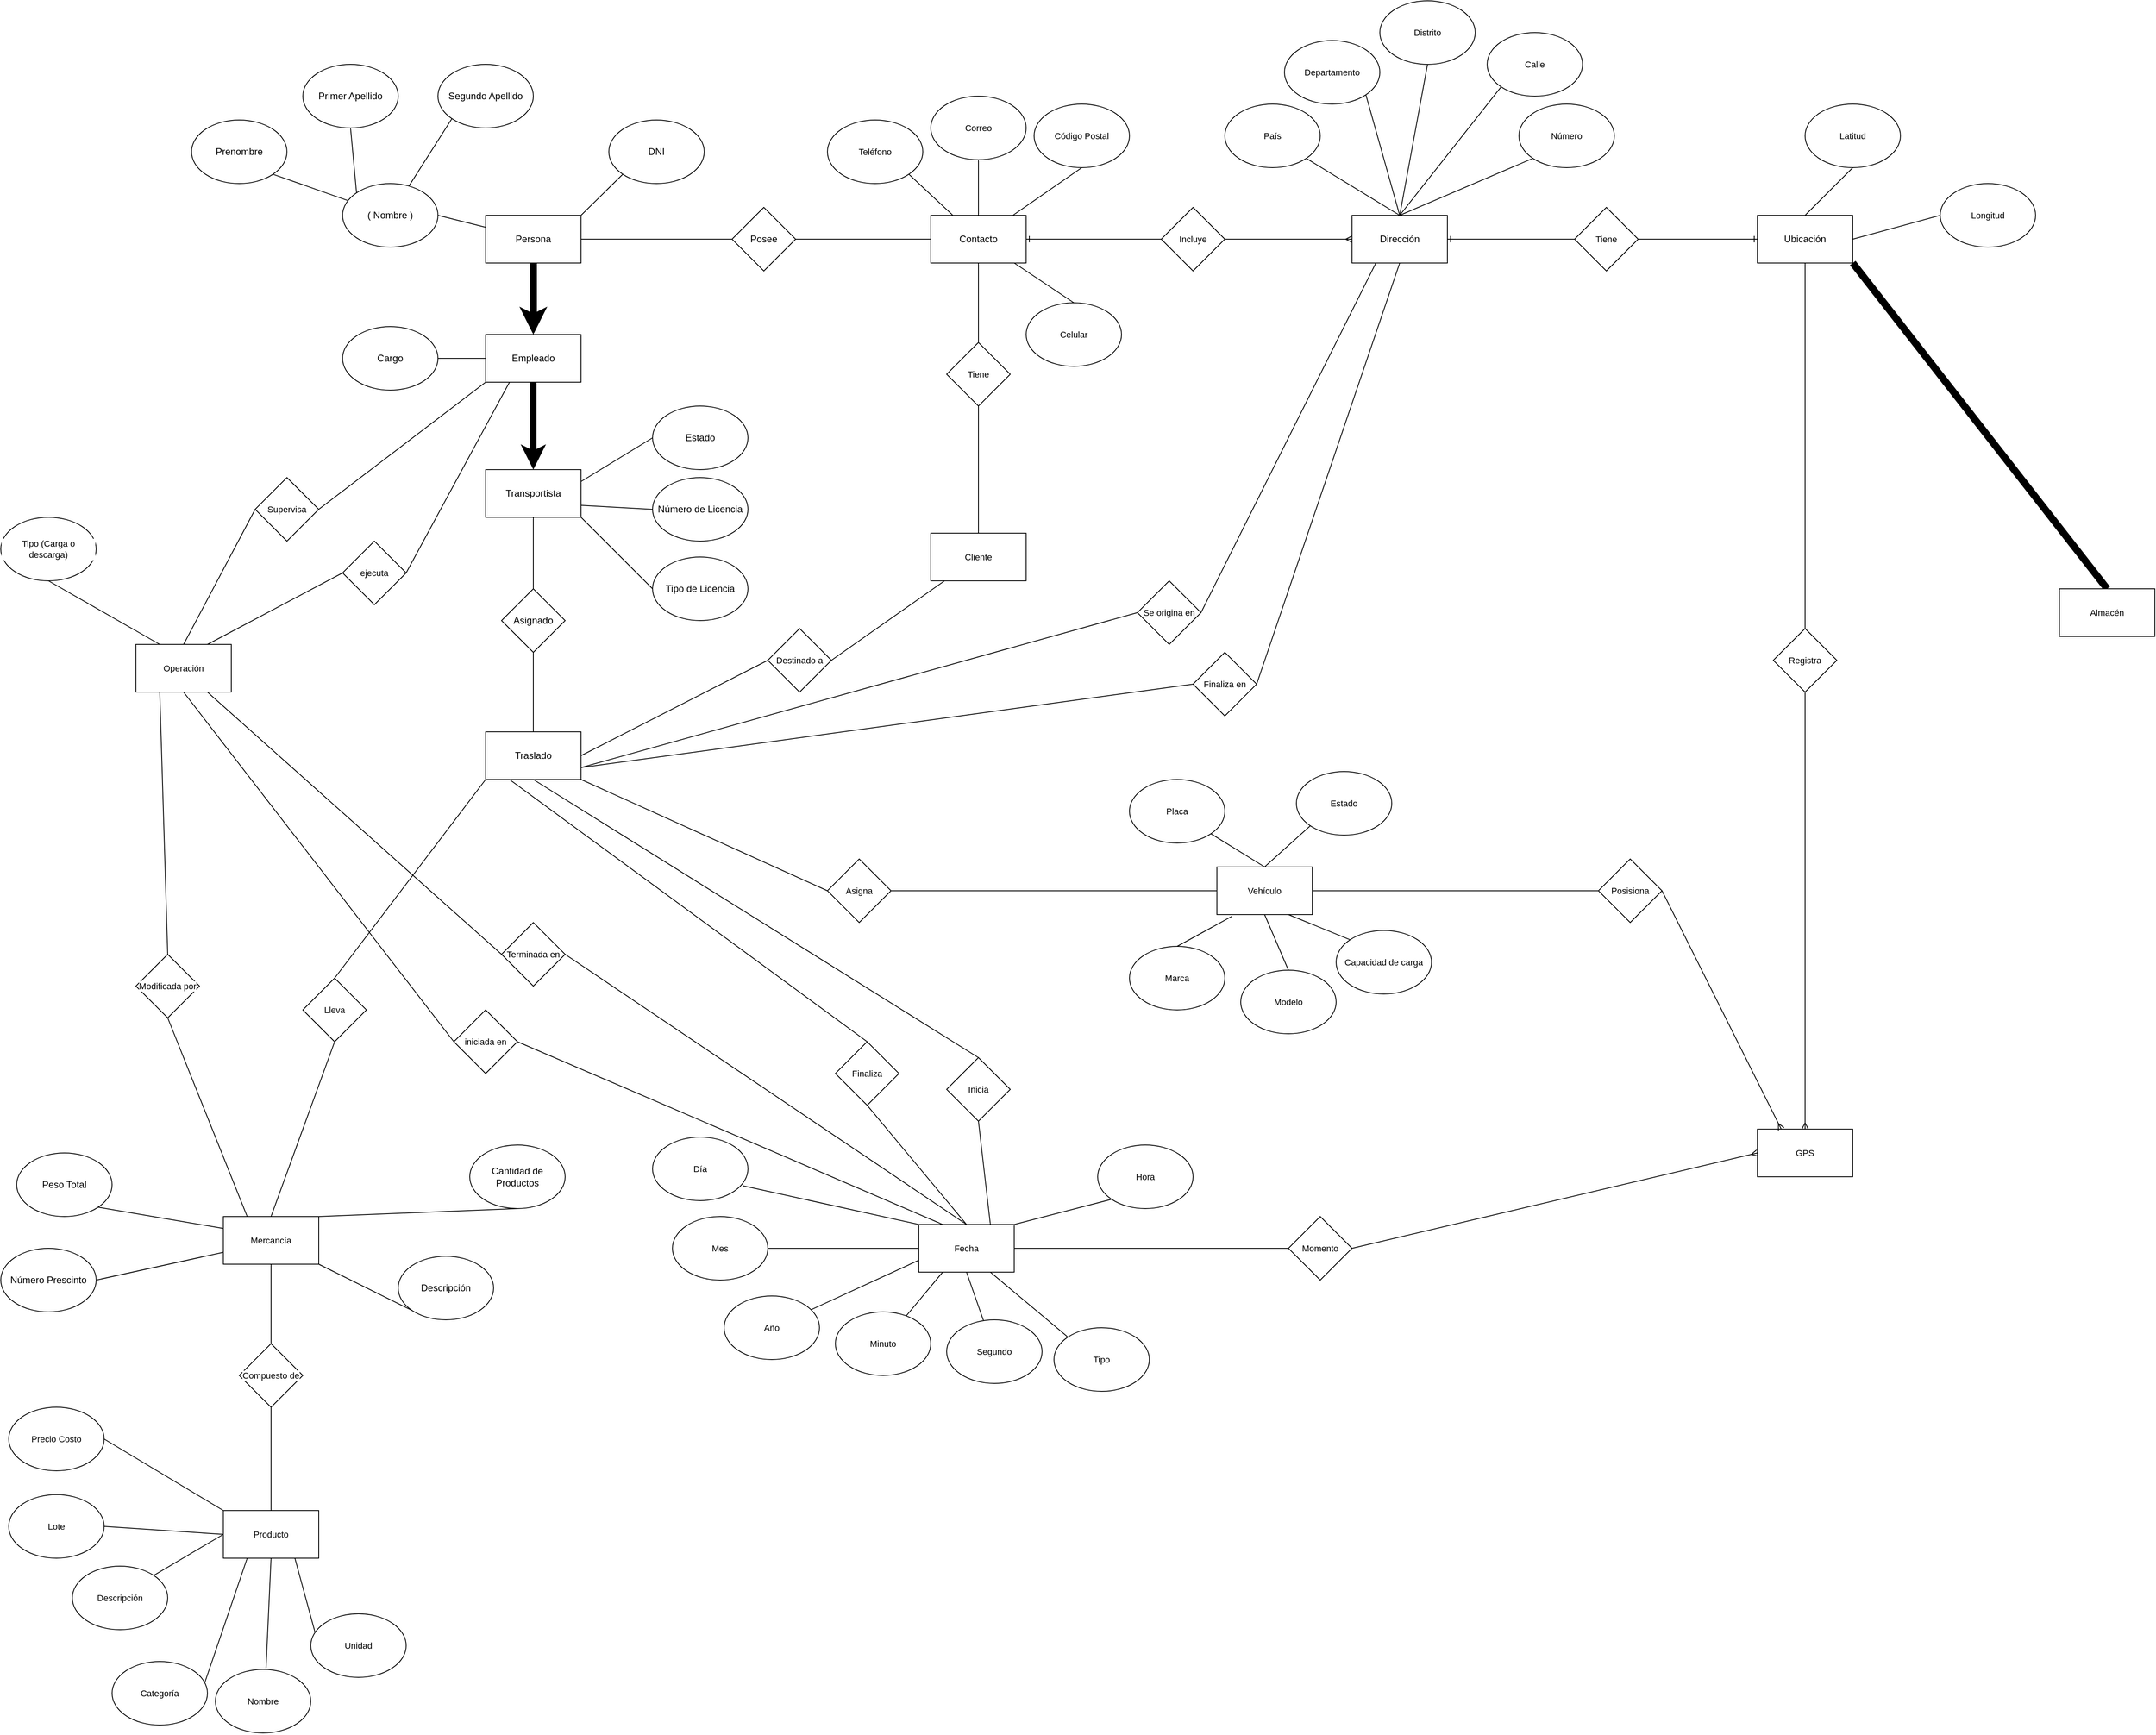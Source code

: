 <mxfile version="24.2.5" type="github">
  <diagram id="R2lEEEUBdFMjLlhIrx00" name="Page-1">
    <mxGraphModel dx="3183" dy="2551" grid="1" gridSize="10" guides="1" tooltips="1" connect="1" arrows="1" fold="1" page="1" pageScale="1" pageWidth="850" pageHeight="1100" math="0" shadow="0" extFonts="Permanent Marker^https://fonts.googleapis.com/css?family=Permanent+Marker">
      <root>
        <mxCell id="0" />
        <mxCell id="1" parent="0" />
        <mxCell id="WpR4HrJ7JRZAoJs09nRu-18" style="edgeStyle=none;rounded=0;orthogonalLoop=1;jettySize=auto;html=1;exitX=0.5;exitY=1;exitDx=0;exitDy=0;strokeWidth=9;" parent="1" source="WpR4HrJ7JRZAoJs09nRu-1" target="WpR4HrJ7JRZAoJs09nRu-7" edge="1">
          <mxGeometry relative="1" as="geometry" />
        </mxCell>
        <mxCell id="WpR4HrJ7JRZAoJs09nRu-35" style="edgeStyle=none;rounded=0;orthogonalLoop=1;jettySize=auto;html=1;exitX=1;exitY=0.5;exitDx=0;exitDy=0;entryX=0;entryY=0.5;entryDx=0;entryDy=0;strokeColor=default;align=center;verticalAlign=middle;fontFamily=Helvetica;fontSize=11;fontColor=default;labelBackgroundColor=default;endArrow=none;endFill=0;" parent="1" source="WpR4HrJ7JRZAoJs09nRu-1" target="WpR4HrJ7JRZAoJs09nRu-34" edge="1">
          <mxGeometry relative="1" as="geometry" />
        </mxCell>
        <mxCell id="WpR4HrJ7JRZAoJs09nRu-1" value="Persona" style="rounded=0;whiteSpace=wrap;html=1;" parent="1" vertex="1">
          <mxGeometry x="270" y="80" width="120" height="60" as="geometry" />
        </mxCell>
        <mxCell id="WpR4HrJ7JRZAoJs09nRu-38" style="edgeStyle=none;rounded=0;orthogonalLoop=1;jettySize=auto;html=1;exitX=1;exitY=0.5;exitDx=0;exitDy=0;entryX=0;entryY=0.5;entryDx=0;entryDy=0;strokeColor=default;align=center;verticalAlign=middle;fontFamily=Helvetica;fontSize=11;fontColor=default;labelBackgroundColor=default;endArrow=none;endFill=0;startArrow=ERone;startFill=0;" parent="1" source="WpR4HrJ7JRZAoJs09nRu-3" target="WpR4HrJ7JRZAoJs09nRu-37" edge="1">
          <mxGeometry relative="1" as="geometry" />
        </mxCell>
        <mxCell id="WpR4HrJ7JRZAoJs09nRu-3" value="Contacto" style="rounded=0;whiteSpace=wrap;html=1;" parent="1" vertex="1">
          <mxGeometry x="830" y="80" width="120" height="60" as="geometry" />
        </mxCell>
        <mxCell id="WpR4HrJ7JRZAoJs09nRu-59" style="edgeStyle=none;rounded=0;orthogonalLoop=1;jettySize=auto;html=1;exitX=1;exitY=0.5;exitDx=0;exitDy=0;entryX=0;entryY=0.5;entryDx=0;entryDy=0;strokeColor=default;align=center;verticalAlign=middle;fontFamily=Helvetica;fontSize=11;fontColor=default;labelBackgroundColor=default;endArrow=none;endFill=0;startArrow=ERone;startFill=0;" parent="1" source="WpR4HrJ7JRZAoJs09nRu-4" target="WpR4HrJ7JRZAoJs09nRu-58" edge="1">
          <mxGeometry relative="1" as="geometry" />
        </mxCell>
        <mxCell id="WpR4HrJ7JRZAoJs09nRu-4" value="Dirección" style="rounded=0;whiteSpace=wrap;html=1;" parent="1" vertex="1">
          <mxGeometry x="1360" y="80" width="120" height="60" as="geometry" />
        </mxCell>
        <mxCell id="FY_X2xGory58CLV302vH-114" style="edgeStyle=none;rounded=0;orthogonalLoop=1;jettySize=auto;html=1;exitX=1;exitY=1;exitDx=0;exitDy=0;entryX=0.5;entryY=0;entryDx=0;entryDy=0;strokeColor=default;align=center;verticalAlign=middle;fontFamily=Helvetica;fontSize=11;fontColor=default;labelBackgroundColor=default;endArrow=none;endFill=0;strokeWidth=9;" edge="1" parent="1" source="WpR4HrJ7JRZAoJs09nRu-5" target="FY_X2xGory58CLV302vH-113">
          <mxGeometry relative="1" as="geometry" />
        </mxCell>
        <mxCell id="WpR4HrJ7JRZAoJs09nRu-5" value="Ubicación" style="rounded=0;whiteSpace=wrap;html=1;" parent="1" vertex="1">
          <mxGeometry x="1870" y="80" width="120" height="60" as="geometry" />
        </mxCell>
        <mxCell id="WpR4HrJ7JRZAoJs09nRu-22" style="edgeStyle=none;rounded=0;orthogonalLoop=1;jettySize=auto;html=1;strokeWidth=8;" parent="1" source="WpR4HrJ7JRZAoJs09nRu-7" target="WpR4HrJ7JRZAoJs09nRu-21" edge="1">
          <mxGeometry relative="1" as="geometry" />
        </mxCell>
        <mxCell id="FY_X2xGory58CLV302vH-90" style="edgeStyle=none;rounded=0;orthogonalLoop=1;jettySize=auto;html=1;exitX=0.25;exitY=1;exitDx=0;exitDy=0;entryX=1;entryY=0.5;entryDx=0;entryDy=0;strokeColor=default;align=center;verticalAlign=middle;fontFamily=Helvetica;fontSize=11;fontColor=default;labelBackgroundColor=default;endArrow=none;endFill=0;" edge="1" parent="1" source="WpR4HrJ7JRZAoJs09nRu-7" target="FY_X2xGory58CLV302vH-88">
          <mxGeometry relative="1" as="geometry" />
        </mxCell>
        <mxCell id="WpR4HrJ7JRZAoJs09nRu-7" value="Empleado" style="rounded=0;whiteSpace=wrap;html=1;" parent="1" vertex="1">
          <mxGeometry x="270" y="230" width="120" height="60" as="geometry" />
        </mxCell>
        <mxCell id="WpR4HrJ7JRZAoJs09nRu-17" style="edgeStyle=none;rounded=0;orthogonalLoop=1;jettySize=auto;html=1;exitX=1;exitY=0.5;exitDx=0;exitDy=0;entryX=0;entryY=0.25;entryDx=0;entryDy=0;strokeColor=default;align=center;verticalAlign=middle;fontFamily=Helvetica;fontSize=11;fontColor=default;labelBackgroundColor=default;endArrow=none;endFill=0;" parent="1" source="WpR4HrJ7JRZAoJs09nRu-8" target="WpR4HrJ7JRZAoJs09nRu-1" edge="1">
          <mxGeometry relative="1" as="geometry" />
        </mxCell>
        <mxCell id="WpR4HrJ7JRZAoJs09nRu-8" value="( Nombre )" style="ellipse;whiteSpace=wrap;html=1;" parent="1" vertex="1">
          <mxGeometry x="90" y="40" width="120" height="80" as="geometry" />
        </mxCell>
        <mxCell id="WpR4HrJ7JRZAoJs09nRu-12" style="rounded=0;orthogonalLoop=1;jettySize=auto;html=1;exitX=1;exitY=1;exitDx=0;exitDy=0;endArrow=none;endFill=0;" parent="1" source="WpR4HrJ7JRZAoJs09nRu-9" target="WpR4HrJ7JRZAoJs09nRu-8" edge="1">
          <mxGeometry relative="1" as="geometry" />
        </mxCell>
        <mxCell id="WpR4HrJ7JRZAoJs09nRu-9" value="Prenombre" style="ellipse;whiteSpace=wrap;html=1;" parent="1" vertex="1">
          <mxGeometry x="-100" y="-40" width="120" height="80" as="geometry" />
        </mxCell>
        <mxCell id="WpR4HrJ7JRZAoJs09nRu-13" style="rounded=0;orthogonalLoop=1;jettySize=auto;html=1;exitX=0.5;exitY=1;exitDx=0;exitDy=0;entryX=0;entryY=0;entryDx=0;entryDy=0;strokeColor=default;align=center;verticalAlign=middle;fontFamily=Helvetica;fontSize=11;fontColor=default;labelBackgroundColor=default;endArrow=none;endFill=0;" parent="1" source="WpR4HrJ7JRZAoJs09nRu-10" target="WpR4HrJ7JRZAoJs09nRu-8" edge="1">
          <mxGeometry relative="1" as="geometry" />
        </mxCell>
        <mxCell id="WpR4HrJ7JRZAoJs09nRu-10" value="Primer Apellido" style="ellipse;whiteSpace=wrap;html=1;" parent="1" vertex="1">
          <mxGeometry x="40" y="-110" width="120" height="80" as="geometry" />
        </mxCell>
        <mxCell id="WpR4HrJ7JRZAoJs09nRu-14" style="rounded=0;orthogonalLoop=1;jettySize=auto;html=1;exitX=0;exitY=1;exitDx=0;exitDy=0;strokeColor=default;align=center;verticalAlign=middle;fontFamily=Helvetica;fontSize=11;fontColor=default;labelBackgroundColor=default;endArrow=none;endFill=0;" parent="1" source="WpR4HrJ7JRZAoJs09nRu-11" target="WpR4HrJ7JRZAoJs09nRu-8" edge="1">
          <mxGeometry relative="1" as="geometry" />
        </mxCell>
        <mxCell id="WpR4HrJ7JRZAoJs09nRu-11" value="Segundo Apellido" style="ellipse;whiteSpace=wrap;html=1;" parent="1" vertex="1">
          <mxGeometry x="210" y="-110" width="120" height="80" as="geometry" />
        </mxCell>
        <mxCell id="WpR4HrJ7JRZAoJs09nRu-16" style="edgeStyle=none;rounded=0;orthogonalLoop=1;jettySize=auto;html=1;exitX=0;exitY=1;exitDx=0;exitDy=0;entryX=1;entryY=0;entryDx=0;entryDy=0;strokeColor=default;align=center;verticalAlign=middle;fontFamily=Helvetica;fontSize=11;fontColor=default;labelBackgroundColor=default;endArrow=none;endFill=0;" parent="1" source="WpR4HrJ7JRZAoJs09nRu-15" target="WpR4HrJ7JRZAoJs09nRu-1" edge="1">
          <mxGeometry relative="1" as="geometry" />
        </mxCell>
        <mxCell id="WpR4HrJ7JRZAoJs09nRu-15" value="DNI" style="ellipse;whiteSpace=wrap;html=1;" parent="1" vertex="1">
          <mxGeometry x="425" y="-40" width="120" height="80" as="geometry" />
        </mxCell>
        <mxCell id="WpR4HrJ7JRZAoJs09nRu-20" style="edgeStyle=none;rounded=0;orthogonalLoop=1;jettySize=auto;html=1;entryX=0;entryY=0.5;entryDx=0;entryDy=0;strokeColor=default;align=center;verticalAlign=middle;fontFamily=Helvetica;fontSize=11;fontColor=default;labelBackgroundColor=default;endArrow=none;endFill=0;" parent="1" source="WpR4HrJ7JRZAoJs09nRu-19" target="WpR4HrJ7JRZAoJs09nRu-7" edge="1">
          <mxGeometry relative="1" as="geometry" />
        </mxCell>
        <mxCell id="WpR4HrJ7JRZAoJs09nRu-19" value="Cargo" style="ellipse;whiteSpace=wrap;html=1;" parent="1" vertex="1">
          <mxGeometry x="90" y="220" width="120" height="80" as="geometry" />
        </mxCell>
        <mxCell id="WpR4HrJ7JRZAoJs09nRu-32" style="edgeStyle=none;rounded=0;orthogonalLoop=1;jettySize=auto;html=1;exitX=0.5;exitY=1;exitDx=0;exitDy=0;entryX=0.5;entryY=0;entryDx=0;entryDy=0;strokeColor=default;align=center;verticalAlign=middle;fontFamily=Helvetica;fontSize=11;fontColor=default;labelBackgroundColor=default;endArrow=none;endFill=0;" parent="1" source="WpR4HrJ7JRZAoJs09nRu-21" target="WpR4HrJ7JRZAoJs09nRu-31" edge="1">
          <mxGeometry relative="1" as="geometry" />
        </mxCell>
        <mxCell id="WpR4HrJ7JRZAoJs09nRu-21" value="Transportista" style="rounded=0;whiteSpace=wrap;html=1;" parent="1" vertex="1">
          <mxGeometry x="270" y="400" width="120" height="60" as="geometry" />
        </mxCell>
        <mxCell id="WpR4HrJ7JRZAoJs09nRu-29" style="edgeStyle=none;rounded=0;orthogonalLoop=1;jettySize=auto;html=1;exitX=0;exitY=0.5;exitDx=0;exitDy=0;entryX=1;entryY=0.25;entryDx=0;entryDy=0;strokeColor=default;align=center;verticalAlign=middle;fontFamily=Helvetica;fontSize=11;fontColor=default;labelBackgroundColor=default;endArrow=none;endFill=0;" parent="1" source="WpR4HrJ7JRZAoJs09nRu-23" target="WpR4HrJ7JRZAoJs09nRu-21" edge="1">
          <mxGeometry relative="1" as="geometry" />
        </mxCell>
        <mxCell id="WpR4HrJ7JRZAoJs09nRu-23" value="Estado" style="ellipse;whiteSpace=wrap;html=1;" parent="1" vertex="1">
          <mxGeometry x="480" y="320" width="120" height="80" as="geometry" />
        </mxCell>
        <mxCell id="WpR4HrJ7JRZAoJs09nRu-28" style="edgeStyle=none;rounded=0;orthogonalLoop=1;jettySize=auto;html=1;exitX=0;exitY=0.5;exitDx=0;exitDy=0;entryX=1;entryY=0.75;entryDx=0;entryDy=0;strokeColor=default;align=center;verticalAlign=middle;fontFamily=Helvetica;fontSize=11;fontColor=default;labelBackgroundColor=default;endArrow=none;endFill=0;" parent="1" source="WpR4HrJ7JRZAoJs09nRu-24" target="WpR4HrJ7JRZAoJs09nRu-21" edge="1">
          <mxGeometry relative="1" as="geometry" />
        </mxCell>
        <mxCell id="WpR4HrJ7JRZAoJs09nRu-24" value="Número de Licencia" style="ellipse;whiteSpace=wrap;html=1;" parent="1" vertex="1">
          <mxGeometry x="480" y="410" width="120" height="80" as="geometry" />
        </mxCell>
        <mxCell id="WpR4HrJ7JRZAoJs09nRu-27" style="edgeStyle=none;rounded=0;orthogonalLoop=1;jettySize=auto;html=1;exitX=0;exitY=0.5;exitDx=0;exitDy=0;entryX=1;entryY=1;entryDx=0;entryDy=0;strokeColor=default;align=center;verticalAlign=middle;fontFamily=Helvetica;fontSize=11;fontColor=default;labelBackgroundColor=default;endArrow=none;endFill=0;" parent="1" source="WpR4HrJ7JRZAoJs09nRu-25" target="WpR4HrJ7JRZAoJs09nRu-21" edge="1">
          <mxGeometry relative="1" as="geometry" />
        </mxCell>
        <mxCell id="WpR4HrJ7JRZAoJs09nRu-25" value="Tipo de Licencia" style="ellipse;whiteSpace=wrap;html=1;" parent="1" vertex="1">
          <mxGeometry x="480" y="510" width="120" height="80" as="geometry" />
        </mxCell>
        <mxCell id="FY_X2xGory58CLV302vH-32" style="edgeStyle=none;rounded=0;orthogonalLoop=1;jettySize=auto;html=1;exitX=1;exitY=0.5;exitDx=0;exitDy=0;entryX=0;entryY=0.5;entryDx=0;entryDy=0;strokeColor=default;align=center;verticalAlign=middle;fontFamily=Helvetica;fontSize=11;fontColor=default;labelBackgroundColor=default;endArrow=none;endFill=0;" edge="1" parent="1" source="WpR4HrJ7JRZAoJs09nRu-30" target="FY_X2xGory58CLV302vH-28">
          <mxGeometry relative="1" as="geometry" />
        </mxCell>
        <mxCell id="FY_X2xGory58CLV302vH-36" style="edgeStyle=none;rounded=0;orthogonalLoop=1;jettySize=auto;html=1;exitX=1;exitY=0.75;exitDx=0;exitDy=0;entryX=0;entryY=0.5;entryDx=0;entryDy=0;strokeColor=default;align=center;verticalAlign=middle;fontFamily=Helvetica;fontSize=11;fontColor=default;labelBackgroundColor=default;endArrow=none;endFill=0;" edge="1" parent="1" source="WpR4HrJ7JRZAoJs09nRu-30" target="FY_X2xGory58CLV302vH-34">
          <mxGeometry relative="1" as="geometry" />
        </mxCell>
        <mxCell id="FY_X2xGory58CLV302vH-37" style="edgeStyle=none;rounded=0;orthogonalLoop=1;jettySize=auto;html=1;exitX=1;exitY=0.75;exitDx=0;exitDy=0;entryX=0;entryY=0.5;entryDx=0;entryDy=0;strokeColor=default;align=center;verticalAlign=middle;fontFamily=Helvetica;fontSize=11;fontColor=default;labelBackgroundColor=default;endArrow=none;endFill=0;" edge="1" parent="1" source="WpR4HrJ7JRZAoJs09nRu-30" target="FY_X2xGory58CLV302vH-35">
          <mxGeometry relative="1" as="geometry" />
        </mxCell>
        <mxCell id="FY_X2xGory58CLV302vH-45" style="edgeStyle=none;rounded=0;orthogonalLoop=1;jettySize=auto;html=1;exitX=1;exitY=1;exitDx=0;exitDy=0;entryX=0;entryY=0.5;entryDx=0;entryDy=0;strokeColor=default;align=center;verticalAlign=middle;fontFamily=Helvetica;fontSize=11;fontColor=default;labelBackgroundColor=default;endArrow=none;endFill=0;" edge="1" parent="1" source="WpR4HrJ7JRZAoJs09nRu-30" target="FY_X2xGory58CLV302vH-44">
          <mxGeometry relative="1" as="geometry" />
        </mxCell>
        <mxCell id="FY_X2xGory58CLV302vH-47" style="edgeStyle=none;rounded=0;orthogonalLoop=1;jettySize=auto;html=1;exitX=0.5;exitY=1;exitDx=0;exitDy=0;entryX=0.5;entryY=0;entryDx=0;entryDy=0;strokeColor=default;align=center;verticalAlign=middle;fontFamily=Helvetica;fontSize=11;fontColor=default;labelBackgroundColor=default;endArrow=none;endFill=0;" edge="1" parent="1" source="WpR4HrJ7JRZAoJs09nRu-30" target="FY_X2xGory58CLV302vH-43">
          <mxGeometry relative="1" as="geometry" />
        </mxCell>
        <mxCell id="FY_X2xGory58CLV302vH-50" style="edgeStyle=none;rounded=0;orthogonalLoop=1;jettySize=auto;html=1;exitX=0.25;exitY=1;exitDx=0;exitDy=0;entryX=0.5;entryY=0;entryDx=0;entryDy=0;strokeColor=default;align=center;verticalAlign=middle;fontFamily=Helvetica;fontSize=11;fontColor=default;labelBackgroundColor=default;endArrow=none;endFill=0;" edge="1" parent="1" source="WpR4HrJ7JRZAoJs09nRu-30" target="FY_X2xGory58CLV302vH-49">
          <mxGeometry relative="1" as="geometry" />
        </mxCell>
        <mxCell id="WpR4HrJ7JRZAoJs09nRu-30" value="Traslado" style="rounded=0;whiteSpace=wrap;html=1;" parent="1" vertex="1">
          <mxGeometry x="270" y="730" width="120" height="60" as="geometry" />
        </mxCell>
        <mxCell id="WpR4HrJ7JRZAoJs09nRu-33" style="rounded=0;orthogonalLoop=1;jettySize=auto;html=1;exitX=0.5;exitY=1;exitDx=0;exitDy=0;entryX=0.5;entryY=0;entryDx=0;entryDy=0;strokeColor=default;align=center;verticalAlign=middle;fontFamily=Helvetica;fontSize=11;fontColor=default;labelBackgroundColor=default;endArrow=none;endFill=0;" parent="1" source="WpR4HrJ7JRZAoJs09nRu-31" target="WpR4HrJ7JRZAoJs09nRu-30" edge="1">
          <mxGeometry relative="1" as="geometry" />
        </mxCell>
        <mxCell id="WpR4HrJ7JRZAoJs09nRu-31" value="Asignado" style="rhombus;whiteSpace=wrap;html=1;" parent="1" vertex="1">
          <mxGeometry x="290" y="550" width="80" height="80" as="geometry" />
        </mxCell>
        <mxCell id="WpR4HrJ7JRZAoJs09nRu-36" style="edgeStyle=none;rounded=0;orthogonalLoop=1;jettySize=auto;html=1;exitX=1;exitY=0.5;exitDx=0;exitDy=0;entryX=0;entryY=0.5;entryDx=0;entryDy=0;strokeColor=default;align=center;verticalAlign=middle;fontFamily=Helvetica;fontSize=11;fontColor=default;labelBackgroundColor=default;endArrow=none;endFill=0;" parent="1" source="WpR4HrJ7JRZAoJs09nRu-34" target="WpR4HrJ7JRZAoJs09nRu-3" edge="1">
          <mxGeometry relative="1" as="geometry" />
        </mxCell>
        <mxCell id="WpR4HrJ7JRZAoJs09nRu-34" value="Posee" style="rhombus;whiteSpace=wrap;html=1;" parent="1" vertex="1">
          <mxGeometry x="580" y="70" width="80" height="80" as="geometry" />
        </mxCell>
        <mxCell id="WpR4HrJ7JRZAoJs09nRu-39" style="edgeStyle=none;rounded=0;orthogonalLoop=1;jettySize=auto;html=1;exitX=1;exitY=0.5;exitDx=0;exitDy=0;strokeColor=default;align=center;verticalAlign=middle;fontFamily=Helvetica;fontSize=11;fontColor=default;labelBackgroundColor=default;endArrow=ERmany;endFill=0;" parent="1" source="WpR4HrJ7JRZAoJs09nRu-37" target="WpR4HrJ7JRZAoJs09nRu-4" edge="1">
          <mxGeometry relative="1" as="geometry" />
        </mxCell>
        <mxCell id="WpR4HrJ7JRZAoJs09nRu-37" value="Incluye" style="rhombus;whiteSpace=wrap;html=1;fontFamily=Helvetica;fontSize=11;fontColor=default;labelBackgroundColor=default;" parent="1" vertex="1">
          <mxGeometry x="1120" y="70" width="80" height="80" as="geometry" />
        </mxCell>
        <mxCell id="WpR4HrJ7JRZAoJs09nRu-45" style="edgeStyle=none;rounded=0;orthogonalLoop=1;jettySize=auto;html=1;exitX=1;exitY=1;exitDx=0;exitDy=0;strokeColor=default;align=center;verticalAlign=middle;fontFamily=Helvetica;fontSize=11;fontColor=default;labelBackgroundColor=default;endArrow=none;endFill=0;" parent="1" source="WpR4HrJ7JRZAoJs09nRu-40" target="WpR4HrJ7JRZAoJs09nRu-3" edge="1">
          <mxGeometry relative="1" as="geometry" />
        </mxCell>
        <mxCell id="WpR4HrJ7JRZAoJs09nRu-40" value="Teléfono&lt;span style=&quot;color: rgba(0, 0, 0, 0); font-family: monospace; font-size: 0px; text-align: start; text-wrap: nowrap; background-color: rgb(251, 251, 251);&quot;&gt;%3CmxGraphModel%3E%3Croot%3E%3CmxCell%20id%3D%220%22%2F%3E%3CmxCell%20id%3D%221%22%20parent%3D%220%22%2F%3E%3CmxCell%20id%3D%222%22%20value%3D%22%22%20style%3D%22ellipse%3BwhiteSpace%3Dwrap%3Bhtml%3D1%3BfontFamily%3DHelvetica%3BfontSize%3D11%3BfontColor%3Ddefault%3BlabelBackgroundColor%3Ddefault%3B%22%20vertex%3D%221%22%20parent%3D%221%22%3E%3CmxGeometry%20x%3D%22700%22%20y%3D%22-40%22%20width%3D%22120%22%20height%3D%2280%22%20as%3D%22geometry%22%2F%3E%3C%2FmxCell%3E%3C%2Froot%3E%3C%2FmxGraphModel%3E&lt;/span&gt;" style="ellipse;whiteSpace=wrap;html=1;fontFamily=Helvetica;fontSize=11;fontColor=default;labelBackgroundColor=default;" parent="1" vertex="1">
          <mxGeometry x="700" y="-40" width="120" height="80" as="geometry" />
        </mxCell>
        <mxCell id="WpR4HrJ7JRZAoJs09nRu-46" style="edgeStyle=none;rounded=0;orthogonalLoop=1;jettySize=auto;html=1;exitX=0.5;exitY=1;exitDx=0;exitDy=0;strokeColor=default;align=center;verticalAlign=middle;fontFamily=Helvetica;fontSize=11;fontColor=default;labelBackgroundColor=default;endArrow=none;endFill=0;" parent="1" source="WpR4HrJ7JRZAoJs09nRu-41" target="WpR4HrJ7JRZAoJs09nRu-3" edge="1">
          <mxGeometry relative="1" as="geometry" />
        </mxCell>
        <mxCell id="WpR4HrJ7JRZAoJs09nRu-41" value="Correo" style="ellipse;whiteSpace=wrap;html=1;fontFamily=Helvetica;fontSize=11;fontColor=default;labelBackgroundColor=default;" parent="1" vertex="1">
          <mxGeometry x="830" y="-70" width="120" height="80" as="geometry" />
        </mxCell>
        <mxCell id="WpR4HrJ7JRZAoJs09nRu-47" style="edgeStyle=none;rounded=0;orthogonalLoop=1;jettySize=auto;html=1;exitX=0.5;exitY=1;exitDx=0;exitDy=0;strokeColor=default;align=center;verticalAlign=middle;fontFamily=Helvetica;fontSize=11;fontColor=default;labelBackgroundColor=default;endArrow=none;endFill=0;" parent="1" source="WpR4HrJ7JRZAoJs09nRu-42" target="WpR4HrJ7JRZAoJs09nRu-3" edge="1">
          <mxGeometry relative="1" as="geometry" />
        </mxCell>
        <mxCell id="WpR4HrJ7JRZAoJs09nRu-42" value="Código Postal" style="ellipse;whiteSpace=wrap;html=1;fontFamily=Helvetica;fontSize=11;fontColor=default;labelBackgroundColor=default;" parent="1" vertex="1">
          <mxGeometry x="960" y="-60" width="120" height="80" as="geometry" />
        </mxCell>
        <mxCell id="WpR4HrJ7JRZAoJs09nRu-44" style="edgeStyle=none;rounded=0;orthogonalLoop=1;jettySize=auto;html=1;exitX=0.5;exitY=0;exitDx=0;exitDy=0;strokeColor=default;align=center;verticalAlign=middle;fontFamily=Helvetica;fontSize=11;fontColor=default;labelBackgroundColor=default;endArrow=none;endFill=0;" parent="1" source="WpR4HrJ7JRZAoJs09nRu-43" target="WpR4HrJ7JRZAoJs09nRu-3" edge="1">
          <mxGeometry relative="1" as="geometry" />
        </mxCell>
        <mxCell id="WpR4HrJ7JRZAoJs09nRu-43" value="Celular" style="ellipse;whiteSpace=wrap;html=1;fontFamily=Helvetica;fontSize=11;fontColor=default;labelBackgroundColor=default;" parent="1" vertex="1">
          <mxGeometry x="950" y="190" width="120" height="80" as="geometry" />
        </mxCell>
        <mxCell id="WpR4HrJ7JRZAoJs09nRu-53" style="edgeStyle=none;rounded=0;orthogonalLoop=1;jettySize=auto;html=1;exitX=1;exitY=1;exitDx=0;exitDy=0;entryX=0.5;entryY=0;entryDx=0;entryDy=0;strokeColor=default;align=center;verticalAlign=middle;fontFamily=Helvetica;fontSize=11;fontColor=default;labelBackgroundColor=default;endArrow=none;endFill=0;" parent="1" source="WpR4HrJ7JRZAoJs09nRu-48" target="WpR4HrJ7JRZAoJs09nRu-4" edge="1">
          <mxGeometry relative="1" as="geometry" />
        </mxCell>
        <mxCell id="WpR4HrJ7JRZAoJs09nRu-48" value="País" style="ellipse;whiteSpace=wrap;html=1;fontFamily=Helvetica;fontSize=11;fontColor=default;labelBackgroundColor=default;" parent="1" vertex="1">
          <mxGeometry x="1200" y="-60" width="120" height="80" as="geometry" />
        </mxCell>
        <mxCell id="WpR4HrJ7JRZAoJs09nRu-54" style="edgeStyle=none;rounded=0;orthogonalLoop=1;jettySize=auto;html=1;exitX=1;exitY=1;exitDx=0;exitDy=0;strokeColor=default;align=center;verticalAlign=middle;fontFamily=Helvetica;fontSize=11;fontColor=default;labelBackgroundColor=default;endArrow=none;endFill=0;" parent="1" source="WpR4HrJ7JRZAoJs09nRu-49" edge="1">
          <mxGeometry relative="1" as="geometry">
            <mxPoint x="1420" y="80" as="targetPoint" />
          </mxGeometry>
        </mxCell>
        <mxCell id="WpR4HrJ7JRZAoJs09nRu-49" value="Departamento" style="ellipse;whiteSpace=wrap;html=1;fontFamily=Helvetica;fontSize=11;fontColor=default;labelBackgroundColor=default;" parent="1" vertex="1">
          <mxGeometry x="1275" y="-140" width="120" height="80" as="geometry" />
        </mxCell>
        <mxCell id="WpR4HrJ7JRZAoJs09nRu-55" style="edgeStyle=none;rounded=0;orthogonalLoop=1;jettySize=auto;html=1;exitX=0.5;exitY=1;exitDx=0;exitDy=0;strokeColor=default;align=center;verticalAlign=middle;fontFamily=Helvetica;fontSize=11;fontColor=default;labelBackgroundColor=default;endArrow=none;endFill=0;" parent="1" source="WpR4HrJ7JRZAoJs09nRu-50" edge="1">
          <mxGeometry relative="1" as="geometry">
            <mxPoint x="1420" y="80" as="targetPoint" />
          </mxGeometry>
        </mxCell>
        <mxCell id="WpR4HrJ7JRZAoJs09nRu-50" value="Distrito" style="ellipse;whiteSpace=wrap;html=1;fontFamily=Helvetica;fontSize=11;fontColor=default;labelBackgroundColor=default;" parent="1" vertex="1">
          <mxGeometry x="1395" y="-190" width="120" height="80" as="geometry" />
        </mxCell>
        <mxCell id="WpR4HrJ7JRZAoJs09nRu-56" style="edgeStyle=none;rounded=0;orthogonalLoop=1;jettySize=auto;html=1;exitX=0;exitY=1;exitDx=0;exitDy=0;strokeColor=default;align=center;verticalAlign=middle;fontFamily=Helvetica;fontSize=11;fontColor=default;labelBackgroundColor=default;endArrow=none;endFill=0;" parent="1" source="WpR4HrJ7JRZAoJs09nRu-51" edge="1">
          <mxGeometry relative="1" as="geometry">
            <mxPoint x="1420" y="80" as="targetPoint" />
          </mxGeometry>
        </mxCell>
        <mxCell id="WpR4HrJ7JRZAoJs09nRu-51" value="Calle" style="ellipse;whiteSpace=wrap;html=1;fontFamily=Helvetica;fontSize=11;fontColor=default;labelBackgroundColor=default;" parent="1" vertex="1">
          <mxGeometry x="1530" y="-150" width="120" height="80" as="geometry" />
        </mxCell>
        <mxCell id="WpR4HrJ7JRZAoJs09nRu-57" style="edgeStyle=none;rounded=0;orthogonalLoop=1;jettySize=auto;html=1;exitX=0;exitY=1;exitDx=0;exitDy=0;strokeColor=default;align=center;verticalAlign=middle;fontFamily=Helvetica;fontSize=11;fontColor=default;labelBackgroundColor=default;endArrow=none;endFill=0;" parent="1" source="WpR4HrJ7JRZAoJs09nRu-52" edge="1">
          <mxGeometry relative="1" as="geometry">
            <mxPoint x="1420" y="80" as="targetPoint" />
          </mxGeometry>
        </mxCell>
        <mxCell id="WpR4HrJ7JRZAoJs09nRu-52" value="Número" style="ellipse;whiteSpace=wrap;html=1;fontFamily=Helvetica;fontSize=11;fontColor=default;labelBackgroundColor=default;" parent="1" vertex="1">
          <mxGeometry x="1570" y="-60" width="120" height="80" as="geometry" />
        </mxCell>
        <mxCell id="WpR4HrJ7JRZAoJs09nRu-60" style="edgeStyle=none;rounded=0;orthogonalLoop=1;jettySize=auto;html=1;exitX=1;exitY=0.5;exitDx=0;exitDy=0;entryX=0;entryY=0.5;entryDx=0;entryDy=0;strokeColor=default;align=center;verticalAlign=middle;fontFamily=Helvetica;fontSize=11;fontColor=default;labelBackgroundColor=default;endArrow=ERone;endFill=0;" parent="1" source="WpR4HrJ7JRZAoJs09nRu-58" target="WpR4HrJ7JRZAoJs09nRu-5" edge="1">
          <mxGeometry relative="1" as="geometry" />
        </mxCell>
        <mxCell id="WpR4HrJ7JRZAoJs09nRu-58" value="Tiene" style="rhombus;whiteSpace=wrap;html=1;fontFamily=Helvetica;fontSize=11;fontColor=default;labelBackgroundColor=default;" parent="1" vertex="1">
          <mxGeometry x="1640" y="70" width="80" height="80" as="geometry" />
        </mxCell>
        <mxCell id="WpR4HrJ7JRZAoJs09nRu-63" style="edgeStyle=none;rounded=0;orthogonalLoop=1;jettySize=auto;html=1;exitX=0.5;exitY=1;exitDx=0;exitDy=0;entryX=0.5;entryY=0;entryDx=0;entryDy=0;strokeColor=default;align=center;verticalAlign=middle;fontFamily=Helvetica;fontSize=11;fontColor=default;labelBackgroundColor=default;endArrow=none;endFill=0;" parent="1" source="WpR4HrJ7JRZAoJs09nRu-61" target="WpR4HrJ7JRZAoJs09nRu-5" edge="1">
          <mxGeometry relative="1" as="geometry" />
        </mxCell>
        <mxCell id="WpR4HrJ7JRZAoJs09nRu-61" value="Latitud" style="ellipse;whiteSpace=wrap;html=1;fontFamily=Helvetica;fontSize=11;fontColor=default;labelBackgroundColor=default;" parent="1" vertex="1">
          <mxGeometry x="1930" y="-60" width="120" height="80" as="geometry" />
        </mxCell>
        <mxCell id="WpR4HrJ7JRZAoJs09nRu-64" style="edgeStyle=none;rounded=0;orthogonalLoop=1;jettySize=auto;html=1;exitX=0;exitY=0.5;exitDx=0;exitDy=0;entryX=1;entryY=0.5;entryDx=0;entryDy=0;strokeColor=default;align=center;verticalAlign=middle;fontFamily=Helvetica;fontSize=11;fontColor=default;labelBackgroundColor=default;endArrow=none;endFill=0;" parent="1" source="WpR4HrJ7JRZAoJs09nRu-62" target="WpR4HrJ7JRZAoJs09nRu-5" edge="1">
          <mxGeometry relative="1" as="geometry" />
        </mxCell>
        <mxCell id="WpR4HrJ7JRZAoJs09nRu-62" value="Longitud" style="ellipse;whiteSpace=wrap;html=1;fontFamily=Helvetica;fontSize=11;fontColor=default;labelBackgroundColor=default;" parent="1" vertex="1">
          <mxGeometry x="2100" y="40" width="120" height="80" as="geometry" />
        </mxCell>
        <mxCell id="WpR4HrJ7JRZAoJs09nRu-66" style="edgeStyle=none;rounded=0;orthogonalLoop=1;jettySize=auto;html=1;entryX=0;entryY=1;entryDx=0;entryDy=0;strokeColor=default;align=center;verticalAlign=middle;fontFamily=Helvetica;fontSize=11;fontColor=default;labelBackgroundColor=default;endArrow=none;endFill=0;exitX=0.5;exitY=0;exitDx=0;exitDy=0;" parent="1" source="WpR4HrJ7JRZAoJs09nRu-65" target="WpR4HrJ7JRZAoJs09nRu-30" edge="1">
          <mxGeometry relative="1" as="geometry" />
        </mxCell>
        <mxCell id="FY_X2xGory58CLV302vH-98" style="edgeStyle=none;rounded=0;orthogonalLoop=1;jettySize=auto;html=1;entryX=0.5;entryY=0;entryDx=0;entryDy=0;strokeColor=default;align=center;verticalAlign=middle;fontFamily=Helvetica;fontSize=11;fontColor=default;labelBackgroundColor=default;endArrow=none;endFill=0;exitX=0.5;exitY=1;exitDx=0;exitDy=0;" edge="1" parent="1" source="WpR4HrJ7JRZAoJs09nRu-65" target="WpR4HrJ7JRZAoJs09nRu-67">
          <mxGeometry relative="1" as="geometry" />
        </mxCell>
        <mxCell id="WpR4HrJ7JRZAoJs09nRu-65" value="Lleva" style="rhombus;whiteSpace=wrap;html=1;fontFamily=Helvetica;fontSize=11;fontColor=default;labelBackgroundColor=default;" parent="1" vertex="1">
          <mxGeometry x="40" y="1040" width="80" height="80" as="geometry" />
        </mxCell>
        <mxCell id="FY_X2xGory58CLV302vH-11" style="edgeStyle=none;rounded=0;orthogonalLoop=1;jettySize=auto;html=1;exitX=0.5;exitY=1;exitDx=0;exitDy=0;strokeColor=default;align=center;verticalAlign=middle;fontFamily=Helvetica;fontSize=11;fontColor=default;labelBackgroundColor=default;endArrow=none;endFill=0;" edge="1" parent="1" source="WpR4HrJ7JRZAoJs09nRu-67" target="FY_X2xGory58CLV302vH-10">
          <mxGeometry relative="1" as="geometry" />
        </mxCell>
        <mxCell id="WpR4HrJ7JRZAoJs09nRu-67" value="Mercancía" style="rounded=0;whiteSpace=wrap;html=1;fontFamily=Helvetica;fontSize=11;fontColor=default;labelBackgroundColor=default;" parent="1" vertex="1">
          <mxGeometry x="-60" y="1340" width="120" height="60" as="geometry" />
        </mxCell>
        <mxCell id="FY_X2xGory58CLV302vH-6" style="rounded=0;orthogonalLoop=1;jettySize=auto;html=1;exitX=1;exitY=0.5;exitDx=0;exitDy=0;entryX=0;entryY=0.75;entryDx=0;entryDy=0;endArrow=none;endFill=0;" edge="1" parent="1" source="FY_X2xGory58CLV302vH-2" target="WpR4HrJ7JRZAoJs09nRu-67">
          <mxGeometry relative="1" as="geometry" />
        </mxCell>
        <mxCell id="FY_X2xGory58CLV302vH-2" value="Número Prescinto" style="ellipse;whiteSpace=wrap;html=1;" vertex="1" parent="1">
          <mxGeometry x="-340" y="1380" width="120" height="80" as="geometry" />
        </mxCell>
        <mxCell id="FY_X2xGory58CLV302vH-7" style="edgeStyle=none;rounded=0;orthogonalLoop=1;jettySize=auto;html=1;exitX=1;exitY=1;exitDx=0;exitDy=0;entryX=0;entryY=0.25;entryDx=0;entryDy=0;strokeColor=default;align=center;verticalAlign=middle;fontFamily=Helvetica;fontSize=11;fontColor=default;labelBackgroundColor=default;endArrow=none;endFill=0;" edge="1" parent="1" source="FY_X2xGory58CLV302vH-3" target="WpR4HrJ7JRZAoJs09nRu-67">
          <mxGeometry relative="1" as="geometry" />
        </mxCell>
        <mxCell id="FY_X2xGory58CLV302vH-3" value="Peso Total" style="ellipse;whiteSpace=wrap;html=1;" vertex="1" parent="1">
          <mxGeometry x="-320" y="1260" width="120" height="80" as="geometry" />
        </mxCell>
        <mxCell id="FY_X2xGory58CLV302vH-8" style="edgeStyle=none;rounded=0;orthogonalLoop=1;jettySize=auto;html=1;exitX=0.5;exitY=1;exitDx=0;exitDy=0;strokeColor=default;align=center;verticalAlign=middle;fontFamily=Helvetica;fontSize=11;fontColor=default;labelBackgroundColor=default;endArrow=none;endFill=0;entryX=1;entryY=0;entryDx=0;entryDy=0;" edge="1" parent="1" source="FY_X2xGory58CLV302vH-4" target="WpR4HrJ7JRZAoJs09nRu-67">
          <mxGeometry relative="1" as="geometry">
            <mxPoint x="-70" y="1240" as="targetPoint" />
          </mxGeometry>
        </mxCell>
        <mxCell id="FY_X2xGory58CLV302vH-4" value="Cantidad de Productos" style="ellipse;whiteSpace=wrap;html=1;" vertex="1" parent="1">
          <mxGeometry x="250" y="1250" width="120" height="80" as="geometry" />
        </mxCell>
        <mxCell id="FY_X2xGory58CLV302vH-9" style="edgeStyle=none;rounded=0;orthogonalLoop=1;jettySize=auto;html=1;exitX=0;exitY=1;exitDx=0;exitDy=0;strokeColor=default;align=center;verticalAlign=middle;fontFamily=Helvetica;fontSize=11;fontColor=default;labelBackgroundColor=default;endArrow=none;endFill=0;entryX=1;entryY=1;entryDx=0;entryDy=0;" edge="1" parent="1" source="FY_X2xGory58CLV302vH-5" target="WpR4HrJ7JRZAoJs09nRu-67">
          <mxGeometry relative="1" as="geometry">
            <mxPoint x="-70" y="1240" as="targetPoint" />
          </mxGeometry>
        </mxCell>
        <mxCell id="FY_X2xGory58CLV302vH-5" value="Descripción" style="ellipse;whiteSpace=wrap;html=1;" vertex="1" parent="1">
          <mxGeometry x="160" y="1390" width="120" height="80" as="geometry" />
        </mxCell>
        <mxCell id="FY_X2xGory58CLV302vH-13" style="edgeStyle=none;rounded=0;orthogonalLoop=1;jettySize=auto;html=1;strokeColor=default;align=center;verticalAlign=middle;fontFamily=Helvetica;fontSize=11;fontColor=default;labelBackgroundColor=default;endArrow=none;endFill=0;" edge="1" parent="1" source="FY_X2xGory58CLV302vH-10" target="FY_X2xGory58CLV302vH-12">
          <mxGeometry relative="1" as="geometry" />
        </mxCell>
        <mxCell id="FY_X2xGory58CLV302vH-10" value="Compuesto de" style="rhombus;whiteSpace=wrap;html=1;fontFamily=Helvetica;fontSize=11;fontColor=default;labelBackgroundColor=default;" vertex="1" parent="1">
          <mxGeometry x="-40" y="1500" width="80" height="80" as="geometry" />
        </mxCell>
        <mxCell id="FY_X2xGory58CLV302vH-12" value="Producto" style="rounded=0;whiteSpace=wrap;html=1;fontFamily=Helvetica;fontSize=11;fontColor=default;labelBackgroundColor=default;" vertex="1" parent="1">
          <mxGeometry x="-60" y="1710" width="120" height="60" as="geometry" />
        </mxCell>
        <mxCell id="FY_X2xGory58CLV302vH-23" style="edgeStyle=none;rounded=0;orthogonalLoop=1;jettySize=auto;html=1;exitX=1;exitY=1;exitDx=0;exitDy=0;entryX=0.25;entryY=1;entryDx=0;entryDy=0;strokeColor=default;align=center;verticalAlign=middle;fontFamily=Helvetica;fontSize=11;fontColor=default;labelBackgroundColor=default;endArrow=none;endFill=0;" edge="1" parent="1" source="FY_X2xGory58CLV302vH-14" target="FY_X2xGory58CLV302vH-12">
          <mxGeometry relative="1" as="geometry" />
        </mxCell>
        <mxCell id="FY_X2xGory58CLV302vH-14" value="Categoría" style="ellipse;whiteSpace=wrap;html=1;fontFamily=Helvetica;fontSize=11;fontColor=default;labelBackgroundColor=default;" vertex="1" parent="1">
          <mxGeometry x="-200" y="1900" width="120" height="80" as="geometry" />
        </mxCell>
        <mxCell id="FY_X2xGory58CLV302vH-24" style="edgeStyle=none;rounded=0;orthogonalLoop=1;jettySize=auto;html=1;exitX=0.5;exitY=1;exitDx=0;exitDy=0;entryX=0.5;entryY=1;entryDx=0;entryDy=0;strokeColor=default;align=center;verticalAlign=middle;fontFamily=Helvetica;fontSize=11;fontColor=default;labelBackgroundColor=default;endArrow=none;endFill=0;" edge="1" parent="1" source="FY_X2xGory58CLV302vH-15" target="FY_X2xGory58CLV302vH-12">
          <mxGeometry relative="1" as="geometry" />
        </mxCell>
        <mxCell id="FY_X2xGory58CLV302vH-15" value="Nombre" style="ellipse;whiteSpace=wrap;html=1;fontFamily=Helvetica;fontSize=11;fontColor=default;labelBackgroundColor=default;" vertex="1" parent="1">
          <mxGeometry x="-70" y="1910" width="120" height="80" as="geometry" />
        </mxCell>
        <mxCell id="FY_X2xGory58CLV302vH-22" style="edgeStyle=none;rounded=0;orthogonalLoop=1;jettySize=auto;html=1;exitX=1;exitY=0.5;exitDx=0;exitDy=0;entryX=0;entryY=0;entryDx=0;entryDy=0;strokeColor=default;align=center;verticalAlign=middle;fontFamily=Helvetica;fontSize=11;fontColor=default;labelBackgroundColor=default;endArrow=none;endFill=0;" edge="1" parent="1" source="FY_X2xGory58CLV302vH-16" target="FY_X2xGory58CLV302vH-12">
          <mxGeometry relative="1" as="geometry" />
        </mxCell>
        <mxCell id="FY_X2xGory58CLV302vH-16" value="Precio Costo" style="ellipse;whiteSpace=wrap;html=1;fontFamily=Helvetica;fontSize=11;fontColor=default;labelBackgroundColor=default;" vertex="1" parent="1">
          <mxGeometry x="-330" y="1580" width="120" height="80" as="geometry" />
        </mxCell>
        <mxCell id="FY_X2xGory58CLV302vH-25" style="edgeStyle=none;rounded=0;orthogonalLoop=1;jettySize=auto;html=1;exitX=0;exitY=1;exitDx=0;exitDy=0;entryX=0.75;entryY=1;entryDx=0;entryDy=0;strokeColor=default;align=center;verticalAlign=middle;fontFamily=Helvetica;fontSize=11;fontColor=default;labelBackgroundColor=default;endArrow=none;endFill=0;" edge="1" parent="1" source="FY_X2xGory58CLV302vH-17" target="FY_X2xGory58CLV302vH-12">
          <mxGeometry relative="1" as="geometry" />
        </mxCell>
        <mxCell id="FY_X2xGory58CLV302vH-17" value="Unidad" style="ellipse;whiteSpace=wrap;html=1;fontFamily=Helvetica;fontSize=11;fontColor=default;labelBackgroundColor=default;" vertex="1" parent="1">
          <mxGeometry x="50" y="1840" width="120" height="80" as="geometry" />
        </mxCell>
        <mxCell id="FY_X2xGory58CLV302vH-21" style="edgeStyle=none;rounded=0;orthogonalLoop=1;jettySize=auto;html=1;exitX=1;exitY=0.5;exitDx=0;exitDy=0;strokeColor=default;align=center;verticalAlign=middle;fontFamily=Helvetica;fontSize=11;fontColor=default;labelBackgroundColor=default;endArrow=none;endFill=0;" edge="1" parent="1" source="FY_X2xGory58CLV302vH-18">
          <mxGeometry relative="1" as="geometry">
            <mxPoint x="-60" y="1740" as="targetPoint" />
          </mxGeometry>
        </mxCell>
        <mxCell id="FY_X2xGory58CLV302vH-18" value="Lote" style="ellipse;whiteSpace=wrap;html=1;fontFamily=Helvetica;fontSize=11;fontColor=default;labelBackgroundColor=default;" vertex="1" parent="1">
          <mxGeometry x="-330" y="1690" width="120" height="80" as="geometry" />
        </mxCell>
        <mxCell id="FY_X2xGory58CLV302vH-20" style="edgeStyle=none;rounded=0;orthogonalLoop=1;jettySize=auto;html=1;exitX=1;exitY=0;exitDx=0;exitDy=0;entryX=0;entryY=0.5;entryDx=0;entryDy=0;strokeColor=default;align=center;verticalAlign=middle;fontFamily=Helvetica;fontSize=11;fontColor=default;labelBackgroundColor=default;endArrow=none;endFill=0;" edge="1" parent="1" source="FY_X2xGory58CLV302vH-19" target="FY_X2xGory58CLV302vH-12">
          <mxGeometry relative="1" as="geometry" />
        </mxCell>
        <mxCell id="FY_X2xGory58CLV302vH-19" value="Descripción" style="ellipse;whiteSpace=wrap;html=1;fontFamily=Helvetica;fontSize=11;fontColor=default;labelBackgroundColor=default;" vertex="1" parent="1">
          <mxGeometry x="-250" y="1780" width="120" height="80" as="geometry" />
        </mxCell>
        <mxCell id="FY_X2xGory58CLV302vH-26" value="Cliente" style="rounded=0;whiteSpace=wrap;html=1;fontFamily=Helvetica;fontSize=11;fontColor=default;labelBackgroundColor=default;" vertex="1" parent="1">
          <mxGeometry x="830" y="480" width="120" height="60" as="geometry" />
        </mxCell>
        <mxCell id="FY_X2xGory58CLV302vH-33" style="edgeStyle=none;rounded=0;orthogonalLoop=1;jettySize=auto;html=1;strokeColor=default;align=center;verticalAlign=middle;fontFamily=Helvetica;fontSize=11;fontColor=default;labelBackgroundColor=default;endArrow=none;endFill=0;exitX=1;exitY=0.5;exitDx=0;exitDy=0;" edge="1" parent="1" source="FY_X2xGory58CLV302vH-28" target="FY_X2xGory58CLV302vH-26">
          <mxGeometry relative="1" as="geometry" />
        </mxCell>
        <mxCell id="FY_X2xGory58CLV302vH-28" value="Destinado a" style="rhombus;whiteSpace=wrap;html=1;fontFamily=Helvetica;fontSize=11;fontColor=default;labelBackgroundColor=default;" vertex="1" parent="1">
          <mxGeometry x="625" y="600" width="80" height="80" as="geometry" />
        </mxCell>
        <mxCell id="FY_X2xGory58CLV302vH-30" style="edgeStyle=none;rounded=0;orthogonalLoop=1;jettySize=auto;html=1;entryX=0.5;entryY=1;entryDx=0;entryDy=0;strokeColor=default;align=center;verticalAlign=middle;fontFamily=Helvetica;fontSize=11;fontColor=default;labelBackgroundColor=default;endArrow=none;endFill=0;" edge="1" parent="1" source="FY_X2xGory58CLV302vH-29" target="WpR4HrJ7JRZAoJs09nRu-3">
          <mxGeometry relative="1" as="geometry" />
        </mxCell>
        <mxCell id="FY_X2xGory58CLV302vH-31" style="edgeStyle=none;rounded=0;orthogonalLoop=1;jettySize=auto;html=1;entryX=0.5;entryY=0;entryDx=0;entryDy=0;strokeColor=default;align=center;verticalAlign=middle;fontFamily=Helvetica;fontSize=11;fontColor=default;labelBackgroundColor=default;endArrow=none;endFill=0;" edge="1" parent="1" source="FY_X2xGory58CLV302vH-29" target="FY_X2xGory58CLV302vH-26">
          <mxGeometry relative="1" as="geometry" />
        </mxCell>
        <mxCell id="FY_X2xGory58CLV302vH-29" value="Tiene" style="rhombus;whiteSpace=wrap;html=1;fontFamily=Helvetica;fontSize=11;fontColor=default;labelBackgroundColor=default;" vertex="1" parent="1">
          <mxGeometry x="850" y="240" width="80" height="80" as="geometry" />
        </mxCell>
        <mxCell id="FY_X2xGory58CLV302vH-38" style="edgeStyle=none;rounded=0;orthogonalLoop=1;jettySize=auto;html=1;exitX=1;exitY=0.5;exitDx=0;exitDy=0;entryX=0.25;entryY=1;entryDx=0;entryDy=0;strokeColor=default;align=center;verticalAlign=middle;fontFamily=Helvetica;fontSize=11;fontColor=default;labelBackgroundColor=default;endArrow=none;endFill=0;" edge="1" parent="1" source="FY_X2xGory58CLV302vH-34" target="WpR4HrJ7JRZAoJs09nRu-4">
          <mxGeometry relative="1" as="geometry" />
        </mxCell>
        <mxCell id="FY_X2xGory58CLV302vH-34" value="Se origina en" style="rhombus;whiteSpace=wrap;html=1;fontFamily=Helvetica;fontSize=11;fontColor=default;labelBackgroundColor=default;" vertex="1" parent="1">
          <mxGeometry x="1090" y="540" width="80" height="80" as="geometry" />
        </mxCell>
        <mxCell id="FY_X2xGory58CLV302vH-39" style="edgeStyle=none;rounded=0;orthogonalLoop=1;jettySize=auto;html=1;exitX=1;exitY=0.5;exitDx=0;exitDy=0;entryX=0.5;entryY=1;entryDx=0;entryDy=0;strokeColor=default;align=center;verticalAlign=middle;fontFamily=Helvetica;fontSize=11;fontColor=default;labelBackgroundColor=default;endArrow=none;endFill=0;" edge="1" parent="1" source="FY_X2xGory58CLV302vH-35" target="WpR4HrJ7JRZAoJs09nRu-4">
          <mxGeometry relative="1" as="geometry" />
        </mxCell>
        <mxCell id="FY_X2xGory58CLV302vH-35" value="Finaliza en" style="rhombus;whiteSpace=wrap;html=1;fontFamily=Helvetica;fontSize=11;fontColor=default;labelBackgroundColor=default;" vertex="1" parent="1">
          <mxGeometry x="1160" y="630" width="80" height="80" as="geometry" />
        </mxCell>
        <mxCell id="FY_X2xGory58CLV302vH-70" style="edgeStyle=none;rounded=0;orthogonalLoop=1;jettySize=auto;html=1;exitX=0;exitY=0.75;exitDx=0;exitDy=0;strokeColor=default;align=center;verticalAlign=middle;fontFamily=Helvetica;fontSize=11;fontColor=default;labelBackgroundColor=default;endArrow=none;endFill=0;" edge="1" parent="1" source="FY_X2xGory58CLV302vH-40" target="FY_X2xGory58CLV302vH-63">
          <mxGeometry relative="1" as="geometry" />
        </mxCell>
        <mxCell id="FY_X2xGory58CLV302vH-71" style="edgeStyle=none;rounded=0;orthogonalLoop=1;jettySize=auto;html=1;exitX=0;exitY=0.5;exitDx=0;exitDy=0;strokeColor=default;align=center;verticalAlign=middle;fontFamily=Helvetica;fontSize=11;fontColor=default;labelBackgroundColor=default;endArrow=none;endFill=0;" edge="1" parent="1" source="FY_X2xGory58CLV302vH-40" target="FY_X2xGory58CLV302vH-64">
          <mxGeometry relative="1" as="geometry" />
        </mxCell>
        <mxCell id="FY_X2xGory58CLV302vH-72" style="edgeStyle=none;rounded=0;orthogonalLoop=1;jettySize=auto;html=1;exitX=0;exitY=0;exitDx=0;exitDy=0;entryX=0.95;entryY=0.767;entryDx=0;entryDy=0;strokeColor=default;align=center;verticalAlign=middle;fontFamily=Helvetica;fontSize=11;fontColor=default;labelBackgroundColor=default;endArrow=none;endFill=0;entryPerimeter=0;" edge="1" parent="1" source="FY_X2xGory58CLV302vH-40" target="FY_X2xGory58CLV302vH-65">
          <mxGeometry relative="1" as="geometry" />
        </mxCell>
        <mxCell id="FY_X2xGory58CLV302vH-73" style="edgeStyle=none;rounded=0;orthogonalLoop=1;jettySize=auto;html=1;exitX=1;exitY=0;exitDx=0;exitDy=0;entryX=0;entryY=1;entryDx=0;entryDy=0;strokeColor=default;align=center;verticalAlign=middle;fontFamily=Helvetica;fontSize=11;fontColor=default;labelBackgroundColor=default;endArrow=none;endFill=0;" edge="1" parent="1" source="FY_X2xGory58CLV302vH-40" target="FY_X2xGory58CLV302vH-66">
          <mxGeometry relative="1" as="geometry" />
        </mxCell>
        <mxCell id="FY_X2xGory58CLV302vH-74" style="edgeStyle=none;rounded=0;orthogonalLoop=1;jettySize=auto;html=1;exitX=0.25;exitY=1;exitDx=0;exitDy=0;strokeColor=default;align=center;verticalAlign=middle;fontFamily=Helvetica;fontSize=11;fontColor=default;labelBackgroundColor=default;endArrow=none;endFill=0;" edge="1" parent="1" source="FY_X2xGory58CLV302vH-40" target="FY_X2xGory58CLV302vH-67">
          <mxGeometry relative="1" as="geometry" />
        </mxCell>
        <mxCell id="FY_X2xGory58CLV302vH-75" style="edgeStyle=none;rounded=0;orthogonalLoop=1;jettySize=auto;html=1;exitX=0.5;exitY=1;exitDx=0;exitDy=0;strokeColor=default;align=center;verticalAlign=middle;fontFamily=Helvetica;fontSize=11;fontColor=default;labelBackgroundColor=default;endArrow=none;endFill=0;" edge="1" parent="1" source="FY_X2xGory58CLV302vH-40" target="FY_X2xGory58CLV302vH-68">
          <mxGeometry relative="1" as="geometry" />
        </mxCell>
        <mxCell id="FY_X2xGory58CLV302vH-101" style="edgeStyle=none;rounded=0;orthogonalLoop=1;jettySize=auto;html=1;exitX=0.25;exitY=0;exitDx=0;exitDy=0;entryX=1;entryY=0.5;entryDx=0;entryDy=0;strokeColor=default;align=center;verticalAlign=middle;fontFamily=Helvetica;fontSize=11;fontColor=default;labelBackgroundColor=default;endArrow=none;endFill=0;" edge="1" parent="1" source="FY_X2xGory58CLV302vH-40" target="FY_X2xGory58CLV302vH-100">
          <mxGeometry relative="1" as="geometry" />
        </mxCell>
        <mxCell id="FY_X2xGory58CLV302vH-111" style="edgeStyle=none;rounded=0;orthogonalLoop=1;jettySize=auto;html=1;exitX=0.5;exitY=0;exitDx=0;exitDy=0;entryX=1;entryY=0.5;entryDx=0;entryDy=0;strokeColor=default;align=center;verticalAlign=middle;fontFamily=Helvetica;fontSize=11;fontColor=default;labelBackgroundColor=default;endArrow=none;endFill=0;" edge="1" parent="1" source="FY_X2xGory58CLV302vH-40" target="FY_X2xGory58CLV302vH-110">
          <mxGeometry relative="1" as="geometry" />
        </mxCell>
        <mxCell id="FY_X2xGory58CLV302vH-40" value="Fecha" style="rounded=0;whiteSpace=wrap;html=1;fontFamily=Helvetica;fontSize=11;fontColor=default;labelBackgroundColor=default;" vertex="1" parent="1">
          <mxGeometry x="815" y="1350" width="120" height="60" as="geometry" />
        </mxCell>
        <mxCell id="FY_X2xGory58CLV302vH-61" style="edgeStyle=none;rounded=0;orthogonalLoop=1;jettySize=auto;html=1;exitX=1;exitY=0.5;exitDx=0;exitDy=0;entryX=0;entryY=0.5;entryDx=0;entryDy=0;strokeColor=default;align=center;verticalAlign=middle;fontFamily=Helvetica;fontSize=11;fontColor=default;labelBackgroundColor=default;endArrow=none;endFill=0;" edge="1" parent="1" source="FY_X2xGory58CLV302vH-41" target="FY_X2xGory58CLV302vH-60">
          <mxGeometry relative="1" as="geometry" />
        </mxCell>
        <mxCell id="FY_X2xGory58CLV302vH-41" value="Vehículo" style="rounded=0;whiteSpace=wrap;html=1;fontFamily=Helvetica;fontSize=11;fontColor=default;labelBackgroundColor=default;" vertex="1" parent="1">
          <mxGeometry x="1190" y="900" width="120" height="60" as="geometry" />
        </mxCell>
        <mxCell id="FY_X2xGory58CLV302vH-48" style="edgeStyle=none;rounded=0;orthogonalLoop=1;jettySize=auto;html=1;exitX=0.5;exitY=1;exitDx=0;exitDy=0;entryX=0.75;entryY=0;entryDx=0;entryDy=0;strokeColor=default;align=center;verticalAlign=middle;fontFamily=Helvetica;fontSize=11;fontColor=default;labelBackgroundColor=default;endArrow=none;endFill=0;" edge="1" parent="1" source="FY_X2xGory58CLV302vH-43" target="FY_X2xGory58CLV302vH-40">
          <mxGeometry relative="1" as="geometry" />
        </mxCell>
        <mxCell id="FY_X2xGory58CLV302vH-43" value="Inicia" style="rhombus;whiteSpace=wrap;html=1;fontFamily=Helvetica;fontSize=11;fontColor=default;labelBackgroundColor=default;" vertex="1" parent="1">
          <mxGeometry x="850" y="1140" width="80" height="80" as="geometry" />
        </mxCell>
        <mxCell id="FY_X2xGory58CLV302vH-46" style="edgeStyle=none;rounded=0;orthogonalLoop=1;jettySize=auto;html=1;exitX=1;exitY=0.5;exitDx=0;exitDy=0;entryX=0;entryY=0.5;entryDx=0;entryDy=0;strokeColor=default;align=center;verticalAlign=middle;fontFamily=Helvetica;fontSize=11;fontColor=default;labelBackgroundColor=default;endArrow=none;endFill=0;" edge="1" parent="1" source="FY_X2xGory58CLV302vH-44" target="FY_X2xGory58CLV302vH-41">
          <mxGeometry relative="1" as="geometry" />
        </mxCell>
        <mxCell id="FY_X2xGory58CLV302vH-44" value="Asigna" style="rhombus;whiteSpace=wrap;html=1;fontFamily=Helvetica;fontSize=11;fontColor=default;labelBackgroundColor=default;" vertex="1" parent="1">
          <mxGeometry x="700" y="890" width="80" height="80" as="geometry" />
        </mxCell>
        <mxCell id="FY_X2xGory58CLV302vH-51" style="edgeStyle=none;rounded=0;orthogonalLoop=1;jettySize=auto;html=1;exitX=0.5;exitY=1;exitDx=0;exitDy=0;entryX=0.5;entryY=0;entryDx=0;entryDy=0;strokeColor=default;align=center;verticalAlign=middle;fontFamily=Helvetica;fontSize=11;fontColor=default;labelBackgroundColor=default;endArrow=none;endFill=0;" edge="1" parent="1" source="FY_X2xGory58CLV302vH-49" target="FY_X2xGory58CLV302vH-40">
          <mxGeometry relative="1" as="geometry" />
        </mxCell>
        <mxCell id="FY_X2xGory58CLV302vH-49" value="Finaliza" style="rhombus;whiteSpace=wrap;html=1;fontFamily=Helvetica;fontSize=11;fontColor=default;labelBackgroundColor=default;" vertex="1" parent="1">
          <mxGeometry x="710" y="1120" width="80" height="80" as="geometry" />
        </mxCell>
        <mxCell id="FY_X2xGory58CLV302vH-56" style="edgeStyle=none;rounded=0;orthogonalLoop=1;jettySize=auto;html=1;exitX=0.5;exitY=0;exitDx=0;exitDy=0;entryX=0.5;entryY=1;entryDx=0;entryDy=0;strokeColor=default;align=center;verticalAlign=middle;fontFamily=Helvetica;fontSize=11;fontColor=default;labelBackgroundColor=default;endArrow=none;endFill=0;startArrow=ERmany;startFill=0;" edge="1" parent="1" source="FY_X2xGory58CLV302vH-52" target="FY_X2xGory58CLV302vH-53">
          <mxGeometry relative="1" as="geometry" />
        </mxCell>
        <mxCell id="FY_X2xGory58CLV302vH-58" style="edgeStyle=none;rounded=0;orthogonalLoop=1;jettySize=auto;html=1;exitX=0;exitY=0.5;exitDx=0;exitDy=0;entryX=1;entryY=0.5;entryDx=0;entryDy=0;strokeColor=default;align=center;verticalAlign=middle;fontFamily=Helvetica;fontSize=11;fontColor=default;labelBackgroundColor=default;endArrow=none;endFill=0;startArrow=ERmany;startFill=0;" edge="1" parent="1" source="FY_X2xGory58CLV302vH-52" target="FY_X2xGory58CLV302vH-54">
          <mxGeometry relative="1" as="geometry" />
        </mxCell>
        <mxCell id="FY_X2xGory58CLV302vH-52" value="GPS" style="rounded=0;whiteSpace=wrap;html=1;fontFamily=Helvetica;fontSize=11;fontColor=default;labelBackgroundColor=default;" vertex="1" parent="1">
          <mxGeometry x="1870" y="1230" width="120" height="60" as="geometry" />
        </mxCell>
        <mxCell id="FY_X2xGory58CLV302vH-57" style="edgeStyle=none;rounded=0;orthogonalLoop=1;jettySize=auto;html=1;exitX=0.5;exitY=0;exitDx=0;exitDy=0;entryX=0.5;entryY=1;entryDx=0;entryDy=0;strokeColor=default;align=center;verticalAlign=middle;fontFamily=Helvetica;fontSize=11;fontColor=default;labelBackgroundColor=default;endArrow=none;endFill=0;" edge="1" parent="1" source="FY_X2xGory58CLV302vH-53" target="WpR4HrJ7JRZAoJs09nRu-5">
          <mxGeometry relative="1" as="geometry" />
        </mxCell>
        <mxCell id="FY_X2xGory58CLV302vH-53" value="Registra" style="rhombus;whiteSpace=wrap;html=1;fontFamily=Helvetica;fontSize=11;fontColor=default;labelBackgroundColor=default;" vertex="1" parent="1">
          <mxGeometry x="1890" y="600" width="80" height="80" as="geometry" />
        </mxCell>
        <mxCell id="FY_X2xGory58CLV302vH-59" style="edgeStyle=none;rounded=0;orthogonalLoop=1;jettySize=auto;html=1;exitX=0;exitY=0.5;exitDx=0;exitDy=0;entryX=1;entryY=0.5;entryDx=0;entryDy=0;strokeColor=default;align=center;verticalAlign=middle;fontFamily=Helvetica;fontSize=11;fontColor=default;labelBackgroundColor=default;endArrow=none;endFill=0;" edge="1" parent="1" source="FY_X2xGory58CLV302vH-54" target="FY_X2xGory58CLV302vH-40">
          <mxGeometry relative="1" as="geometry" />
        </mxCell>
        <mxCell id="FY_X2xGory58CLV302vH-54" value="Momento" style="rhombus;whiteSpace=wrap;html=1;fontFamily=Helvetica;fontSize=11;fontColor=default;labelBackgroundColor=default;" vertex="1" parent="1">
          <mxGeometry x="1280" y="1340" width="80" height="80" as="geometry" />
        </mxCell>
        <mxCell id="FY_X2xGory58CLV302vH-62" style="edgeStyle=none;rounded=0;orthogonalLoop=1;jettySize=auto;html=1;exitX=1;exitY=0.5;exitDx=0;exitDy=0;entryX=0.25;entryY=0;entryDx=0;entryDy=0;strokeColor=default;align=center;verticalAlign=middle;fontFamily=Helvetica;fontSize=11;fontColor=default;labelBackgroundColor=default;endArrow=ERmany;endFill=0;" edge="1" parent="1" source="FY_X2xGory58CLV302vH-60" target="FY_X2xGory58CLV302vH-52">
          <mxGeometry relative="1" as="geometry" />
        </mxCell>
        <mxCell id="FY_X2xGory58CLV302vH-60" value="Posisiona" style="rhombus;whiteSpace=wrap;html=1;fontFamily=Helvetica;fontSize=11;fontColor=default;labelBackgroundColor=default;" vertex="1" parent="1">
          <mxGeometry x="1670" y="890" width="80" height="80" as="geometry" />
        </mxCell>
        <mxCell id="FY_X2xGory58CLV302vH-63" value="Año" style="ellipse;whiteSpace=wrap;html=1;fontFamily=Helvetica;fontSize=11;fontColor=default;labelBackgroundColor=default;" vertex="1" parent="1">
          <mxGeometry x="570" y="1440" width="120" height="80" as="geometry" />
        </mxCell>
        <mxCell id="FY_X2xGory58CLV302vH-64" value="Mes" style="ellipse;whiteSpace=wrap;html=1;fontFamily=Helvetica;fontSize=11;fontColor=default;labelBackgroundColor=default;" vertex="1" parent="1">
          <mxGeometry x="505" y="1340" width="120" height="80" as="geometry" />
        </mxCell>
        <mxCell id="FY_X2xGory58CLV302vH-65" value="Día" style="ellipse;whiteSpace=wrap;html=1;fontFamily=Helvetica;fontSize=11;fontColor=default;labelBackgroundColor=default;" vertex="1" parent="1">
          <mxGeometry x="480" y="1240" width="120" height="80" as="geometry" />
        </mxCell>
        <mxCell id="FY_X2xGory58CLV302vH-66" value="Hora" style="ellipse;whiteSpace=wrap;html=1;fontFamily=Helvetica;fontSize=11;fontColor=default;labelBackgroundColor=default;" vertex="1" parent="1">
          <mxGeometry x="1040" y="1250" width="120" height="80" as="geometry" />
        </mxCell>
        <mxCell id="FY_X2xGory58CLV302vH-67" value="Minuto" style="ellipse;whiteSpace=wrap;html=1;fontFamily=Helvetica;fontSize=11;fontColor=default;labelBackgroundColor=default;" vertex="1" parent="1">
          <mxGeometry x="710" y="1460" width="120" height="80" as="geometry" />
        </mxCell>
        <mxCell id="FY_X2xGory58CLV302vH-68" value="Segundo" style="ellipse;whiteSpace=wrap;html=1;fontFamily=Helvetica;fontSize=11;fontColor=default;labelBackgroundColor=default;" vertex="1" parent="1">
          <mxGeometry x="850" y="1470" width="120" height="80" as="geometry" />
        </mxCell>
        <mxCell id="FY_X2xGory58CLV302vH-69" value="Tipo" style="ellipse;whiteSpace=wrap;html=1;fontFamily=Helvetica;fontSize=11;fontColor=default;labelBackgroundColor=default;" vertex="1" parent="1">
          <mxGeometry x="985" y="1480" width="120" height="80" as="geometry" />
        </mxCell>
        <mxCell id="FY_X2xGory58CLV302vH-76" style="edgeStyle=none;rounded=0;orthogonalLoop=1;jettySize=auto;html=1;exitX=0.75;exitY=1;exitDx=0;exitDy=0;entryX=0;entryY=0;entryDx=0;entryDy=0;strokeColor=default;align=center;verticalAlign=middle;fontFamily=Helvetica;fontSize=11;fontColor=default;labelBackgroundColor=default;endArrow=none;endFill=0;" edge="1" parent="1" source="FY_X2xGory58CLV302vH-40" target="FY_X2xGory58CLV302vH-69">
          <mxGeometry relative="1" as="geometry" />
        </mxCell>
        <mxCell id="FY_X2xGory58CLV302vH-77" value="Marca" style="ellipse;whiteSpace=wrap;html=1;fontFamily=Helvetica;fontSize=11;fontColor=default;labelBackgroundColor=default;" vertex="1" parent="1">
          <mxGeometry x="1080" y="1000" width="120" height="80" as="geometry" />
        </mxCell>
        <mxCell id="FY_X2xGory58CLV302vH-82" style="edgeStyle=none;rounded=0;orthogonalLoop=1;jettySize=auto;html=1;exitX=0.5;exitY=0;exitDx=0;exitDy=0;entryX=0.5;entryY=1;entryDx=0;entryDy=0;strokeColor=default;align=center;verticalAlign=middle;fontFamily=Helvetica;fontSize=11;fontColor=default;labelBackgroundColor=default;endArrow=none;endFill=0;" edge="1" parent="1" source="FY_X2xGory58CLV302vH-78" target="FY_X2xGory58CLV302vH-41">
          <mxGeometry relative="1" as="geometry">
            <mxPoint x="1270" y="1030" as="sourcePoint" />
          </mxGeometry>
        </mxCell>
        <mxCell id="FY_X2xGory58CLV302vH-78" value="Modelo" style="ellipse;whiteSpace=wrap;html=1;fontFamily=Helvetica;fontSize=11;fontColor=default;labelBackgroundColor=default;" vertex="1" parent="1">
          <mxGeometry x="1220" y="1030" width="120" height="80" as="geometry" />
        </mxCell>
        <mxCell id="FY_X2xGory58CLV302vH-83" style="edgeStyle=none;rounded=0;orthogonalLoop=1;jettySize=auto;html=1;exitX=0;exitY=0;exitDx=0;exitDy=0;entryX=0.75;entryY=1;entryDx=0;entryDy=0;strokeColor=default;align=center;verticalAlign=middle;fontFamily=Helvetica;fontSize=11;fontColor=default;labelBackgroundColor=default;endArrow=none;endFill=0;" edge="1" parent="1" source="FY_X2xGory58CLV302vH-79" target="FY_X2xGory58CLV302vH-41">
          <mxGeometry relative="1" as="geometry" />
        </mxCell>
        <mxCell id="FY_X2xGory58CLV302vH-79" value="Capacidad de carga" style="ellipse;whiteSpace=wrap;html=1;fontFamily=Helvetica;fontSize=11;fontColor=default;labelBackgroundColor=default;" vertex="1" parent="1">
          <mxGeometry x="1340" y="980" width="120" height="80" as="geometry" />
        </mxCell>
        <mxCell id="FY_X2xGory58CLV302vH-84" style="edgeStyle=none;rounded=0;orthogonalLoop=1;jettySize=auto;html=1;exitX=1;exitY=1;exitDx=0;exitDy=0;entryX=0.5;entryY=0;entryDx=0;entryDy=0;strokeColor=default;align=center;verticalAlign=middle;fontFamily=Helvetica;fontSize=11;fontColor=default;labelBackgroundColor=default;endArrow=none;endFill=0;" edge="1" parent="1" source="FY_X2xGory58CLV302vH-80" target="FY_X2xGory58CLV302vH-41">
          <mxGeometry relative="1" as="geometry" />
        </mxCell>
        <mxCell id="FY_X2xGory58CLV302vH-80" value="Placa" style="ellipse;whiteSpace=wrap;html=1;fontFamily=Helvetica;fontSize=11;fontColor=default;labelBackgroundColor=default;" vertex="1" parent="1">
          <mxGeometry x="1080" y="790" width="120" height="80" as="geometry" />
        </mxCell>
        <mxCell id="FY_X2xGory58CLV302vH-81" style="edgeStyle=none;rounded=0;orthogonalLoop=1;jettySize=auto;html=1;exitX=0.5;exitY=0;exitDx=0;exitDy=0;entryX=0.161;entryY=1.033;entryDx=0;entryDy=0;entryPerimeter=0;strokeColor=default;align=center;verticalAlign=middle;fontFamily=Helvetica;fontSize=11;fontColor=default;labelBackgroundColor=default;endArrow=none;endFill=0;" edge="1" parent="1" source="FY_X2xGory58CLV302vH-77" target="FY_X2xGory58CLV302vH-41">
          <mxGeometry relative="1" as="geometry" />
        </mxCell>
        <mxCell id="FY_X2xGory58CLV302vH-96" style="edgeStyle=none;rounded=0;orthogonalLoop=1;jettySize=auto;html=1;exitX=0.25;exitY=1;exitDx=0;exitDy=0;entryX=0.5;entryY=0;entryDx=0;entryDy=0;strokeColor=default;align=center;verticalAlign=middle;fontFamily=Helvetica;fontSize=11;fontColor=default;labelBackgroundColor=default;endArrow=none;endFill=0;" edge="1" parent="1" source="FY_X2xGory58CLV302vH-86" target="FY_X2xGory58CLV302vH-95">
          <mxGeometry relative="1" as="geometry" />
        </mxCell>
        <mxCell id="FY_X2xGory58CLV302vH-86" value="Operación" style="rounded=0;whiteSpace=wrap;html=1;fontFamily=Helvetica;fontSize=11;fontColor=default;labelBackgroundColor=default;" vertex="1" parent="1">
          <mxGeometry x="-170" y="620" width="120" height="60" as="geometry" />
        </mxCell>
        <mxCell id="FY_X2xGory58CLV302vH-94" style="edgeStyle=none;rounded=0;orthogonalLoop=1;jettySize=auto;html=1;exitX=0.5;exitY=1;exitDx=0;exitDy=0;entryX=0.25;entryY=0;entryDx=0;entryDy=0;strokeColor=default;align=center;verticalAlign=middle;fontFamily=Helvetica;fontSize=11;fontColor=default;labelBackgroundColor=default;endArrow=none;endFill=0;" edge="1" parent="1" source="FY_X2xGory58CLV302vH-87" target="FY_X2xGory58CLV302vH-86">
          <mxGeometry relative="1" as="geometry" />
        </mxCell>
        <mxCell id="FY_X2xGory58CLV302vH-87" value="Tipo (Carga o descarga)" style="ellipse;whiteSpace=wrap;html=1;fontFamily=Helvetica;fontSize=11;fontColor=default;labelBackgroundColor=default;" vertex="1" parent="1">
          <mxGeometry x="-340" y="460" width="120" height="80" as="geometry" />
        </mxCell>
        <mxCell id="FY_X2xGory58CLV302vH-89" style="edgeStyle=none;rounded=0;orthogonalLoop=1;jettySize=auto;html=1;exitX=0;exitY=0.5;exitDx=0;exitDy=0;entryX=0.75;entryY=0;entryDx=0;entryDy=0;strokeColor=default;align=center;verticalAlign=middle;fontFamily=Helvetica;fontSize=11;fontColor=default;labelBackgroundColor=default;endArrow=none;endFill=0;" edge="1" parent="1" source="FY_X2xGory58CLV302vH-88" target="FY_X2xGory58CLV302vH-86">
          <mxGeometry relative="1" as="geometry" />
        </mxCell>
        <mxCell id="FY_X2xGory58CLV302vH-88" value="ejecuta" style="rhombus;whiteSpace=wrap;html=1;fontFamily=Helvetica;fontSize=11;fontColor=default;labelBackgroundColor=default;" vertex="1" parent="1">
          <mxGeometry x="90" y="490" width="80" height="80" as="geometry" />
        </mxCell>
        <mxCell id="FY_X2xGory58CLV302vH-93" style="edgeStyle=none;rounded=0;orthogonalLoop=1;jettySize=auto;html=1;exitX=0;exitY=0.5;exitDx=0;exitDy=0;entryX=0.5;entryY=0;entryDx=0;entryDy=0;strokeColor=default;align=center;verticalAlign=middle;fontFamily=Helvetica;fontSize=11;fontColor=default;labelBackgroundColor=default;endArrow=none;endFill=0;" edge="1" parent="1" source="FY_X2xGory58CLV302vH-91" target="FY_X2xGory58CLV302vH-86">
          <mxGeometry relative="1" as="geometry" />
        </mxCell>
        <mxCell id="FY_X2xGory58CLV302vH-91" value="Supervisa" style="rhombus;whiteSpace=wrap;html=1;fontFamily=Helvetica;fontSize=11;fontColor=default;labelBackgroundColor=default;" vertex="1" parent="1">
          <mxGeometry x="-20" y="410" width="80" height="80" as="geometry" />
        </mxCell>
        <mxCell id="FY_X2xGory58CLV302vH-92" style="edgeStyle=none;rounded=0;orthogonalLoop=1;jettySize=auto;html=1;exitX=0;exitY=1;exitDx=0;exitDy=0;entryX=1;entryY=0.5;entryDx=0;entryDy=0;strokeColor=default;align=center;verticalAlign=middle;fontFamily=Helvetica;fontSize=11;fontColor=default;labelBackgroundColor=default;endArrow=none;endFill=0;" edge="1" parent="1" source="WpR4HrJ7JRZAoJs09nRu-7" target="FY_X2xGory58CLV302vH-91">
          <mxGeometry relative="1" as="geometry" />
        </mxCell>
        <mxCell id="FY_X2xGory58CLV302vH-97" style="edgeStyle=none;rounded=0;orthogonalLoop=1;jettySize=auto;html=1;exitX=0.5;exitY=1;exitDx=0;exitDy=0;entryX=0.25;entryY=0;entryDx=0;entryDy=0;strokeColor=default;align=center;verticalAlign=middle;fontFamily=Helvetica;fontSize=11;fontColor=default;labelBackgroundColor=default;endArrow=none;endFill=0;" edge="1" parent="1" source="FY_X2xGory58CLV302vH-95" target="WpR4HrJ7JRZAoJs09nRu-67">
          <mxGeometry relative="1" as="geometry" />
        </mxCell>
        <mxCell id="FY_X2xGory58CLV302vH-95" value="Modificada por" style="rhombus;whiteSpace=wrap;html=1;fontFamily=Helvetica;fontSize=11;fontColor=default;labelBackgroundColor=default;" vertex="1" parent="1">
          <mxGeometry x="-170" y="1010" width="80" height="80" as="geometry" />
        </mxCell>
        <mxCell id="FY_X2xGory58CLV302vH-102" style="edgeStyle=none;rounded=0;orthogonalLoop=1;jettySize=auto;html=1;exitX=0;exitY=0.5;exitDx=0;exitDy=0;entryX=0.5;entryY=1;entryDx=0;entryDy=0;strokeColor=default;align=center;verticalAlign=middle;fontFamily=Helvetica;fontSize=11;fontColor=default;labelBackgroundColor=default;endArrow=none;endFill=0;" edge="1" parent="1" source="FY_X2xGory58CLV302vH-100" target="FY_X2xGory58CLV302vH-86">
          <mxGeometry relative="1" as="geometry" />
        </mxCell>
        <mxCell id="FY_X2xGory58CLV302vH-100" value="iniciada en" style="rhombus;whiteSpace=wrap;html=1;fontFamily=Helvetica;fontSize=11;fontColor=default;labelBackgroundColor=default;" vertex="1" parent="1">
          <mxGeometry x="230" y="1080" width="80" height="80" as="geometry" />
        </mxCell>
        <mxCell id="FY_X2xGory58CLV302vH-109" style="edgeStyle=none;rounded=0;orthogonalLoop=1;jettySize=auto;html=1;exitX=0;exitY=1;exitDx=0;exitDy=0;entryX=0.5;entryY=0;entryDx=0;entryDy=0;strokeColor=default;align=center;verticalAlign=middle;fontFamily=Helvetica;fontSize=11;fontColor=default;labelBackgroundColor=default;endArrow=none;endFill=0;" edge="1" parent="1" source="FY_X2xGory58CLV302vH-108" target="FY_X2xGory58CLV302vH-41">
          <mxGeometry relative="1" as="geometry" />
        </mxCell>
        <mxCell id="FY_X2xGory58CLV302vH-108" value="Estado" style="ellipse;whiteSpace=wrap;html=1;fontFamily=Helvetica;fontSize=11;fontColor=default;labelBackgroundColor=default;" vertex="1" parent="1">
          <mxGeometry x="1290" y="780" width="120" height="80" as="geometry" />
        </mxCell>
        <mxCell id="FY_X2xGory58CLV302vH-112" style="edgeStyle=none;rounded=0;orthogonalLoop=1;jettySize=auto;html=1;exitX=0;exitY=0.5;exitDx=0;exitDy=0;entryX=0.75;entryY=1;entryDx=0;entryDy=0;strokeColor=default;align=center;verticalAlign=middle;fontFamily=Helvetica;fontSize=11;fontColor=default;labelBackgroundColor=default;endArrow=none;endFill=0;" edge="1" parent="1" source="FY_X2xGory58CLV302vH-110" target="FY_X2xGory58CLV302vH-86">
          <mxGeometry relative="1" as="geometry" />
        </mxCell>
        <mxCell id="FY_X2xGory58CLV302vH-110" value="Terminada en" style="rhombus;whiteSpace=wrap;html=1;fontFamily=Helvetica;fontSize=11;fontColor=default;labelBackgroundColor=default;" vertex="1" parent="1">
          <mxGeometry x="290" y="970" width="80" height="80" as="geometry" />
        </mxCell>
        <mxCell id="FY_X2xGory58CLV302vH-113" value="Almacén" style="rounded=0;whiteSpace=wrap;html=1;fontFamily=Helvetica;fontSize=11;fontColor=default;labelBackgroundColor=default;" vertex="1" parent="1">
          <mxGeometry x="2250" y="550" width="120" height="60" as="geometry" />
        </mxCell>
      </root>
    </mxGraphModel>
  </diagram>
</mxfile>
